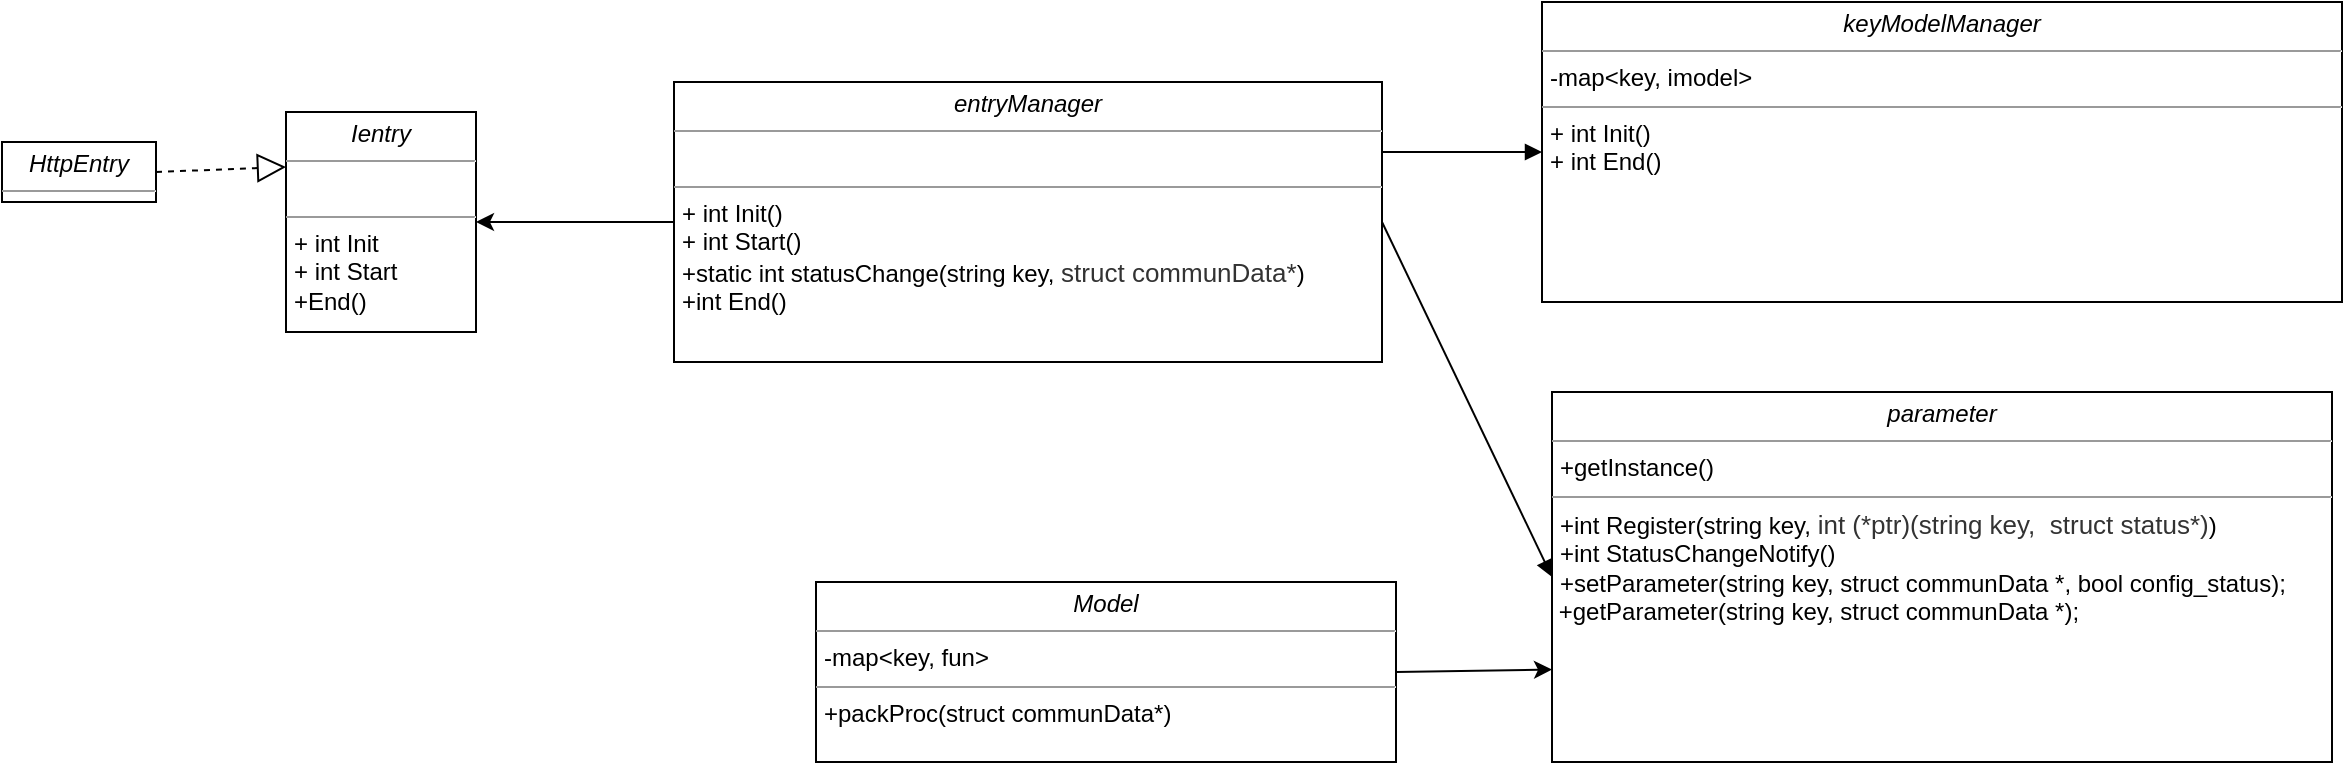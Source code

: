 <mxfile version="11.0.1" type="github"><diagram name="Page-1" id="c4acf3e9-155e-7222-9cf6-157b1a14988f"><mxGraphModel dx="1381" dy="771" grid="1" gridSize="10" guides="1" tooltips="1" connect="1" arrows="1" fold="1" page="1" pageScale="1" pageWidth="850" pageHeight="1100" background="#ffffff" math="0" shadow="0"><root><mxCell id="0"/><mxCell id="1" parent="0"/><mxCell id="OziMw-vRDMhJo8tHJkSu-6" value="&lt;p style=&quot;margin: 4px 0px 0px ; text-align: center&quot;&gt;&lt;i style=&quot;white-space: normal&quot;&gt;&lt;span style=&quot;white-space: nowrap&quot;&gt;parameter&lt;/span&gt;&lt;/i&gt;&lt;br&gt;&lt;/p&gt;&lt;hr size=&quot;1&quot;&gt;&lt;p style=&quot;margin: 0px ; margin-left: 4px&quot;&gt;+getInstance()&lt;/p&gt;&lt;hr size=&quot;1&quot;&gt;&lt;p style=&quot;margin: 0px ; margin-left: 4px&quot;&gt;+int Register(string key,&amp;nbsp;&lt;span style=&quot;color: rgb(51 , 51 , 51) ; font-family: &amp;#34;arial&amp;#34; , &amp;#34;pingfang sc&amp;#34; , &amp;#34;stheiti&amp;#34; , &amp;#34;simsun&amp;#34; , sans-serif ; font-size: 13px ; white-space: normal ; background-color: rgb(255 , 255 , 255)&quot;&gt;int (*ptr)(string key,&amp;nbsp; struct status*)&lt;/span&gt;)&lt;/p&gt;&lt;p style=&quot;margin: 0px ; margin-left: 4px&quot;&gt;+int StatusChangeNotify()&lt;/p&gt;&lt;p style=&quot;margin: 0px ; margin-left: 4px&quot;&gt;+setParameter(string key, struct communData *, bool config_status);&lt;/p&gt;&amp;nbsp;+getParameter(string key, struct communData *);&lt;br&gt;&lt;i style=&quot;text-align: center ; white-space: normal&quot;&gt;&lt;span style=&quot;white-space: nowrap&quot;&gt;&lt;br&gt;&lt;/span&gt;&lt;/i&gt;" style="verticalAlign=top;align=left;overflow=fill;fontSize=12;fontFamily=Helvetica;html=1;rounded=0;shadow=0;comic=0;labelBackgroundColor=none;strokeColor=#000000;strokeWidth=1;fillColor=#ffffff;" parent="1" vertex="1"><mxGeometry x="775" y="215" width="390" height="185" as="geometry"/></mxCell><mxCell id="R5CFJRsWxO-pbgam1DWf-1" value="&lt;p style=&quot;margin: 0px ; margin-top: 4px ; text-align: center&quot;&gt;&lt;i&gt;Ientry&lt;/i&gt;&lt;/p&gt;&lt;hr size=&quot;1&quot;&gt;&lt;p style=&quot;margin: 0px ; margin-left: 4px&quot;&gt;&lt;br&gt;&lt;/p&gt;&lt;hr size=&quot;1&quot;&gt;&lt;p style=&quot;margin: 0px ; margin-left: 4px&quot;&gt;+ int Init&lt;br&gt;+ int Start&lt;/p&gt;&lt;p style=&quot;margin: 0px ; margin-left: 4px&quot;&gt;+End()&lt;/p&gt;" style="verticalAlign=top;align=left;overflow=fill;fontSize=12;fontFamily=Helvetica;html=1;rounded=0;shadow=0;comic=0;labelBackgroundColor=none;strokeColor=#000000;strokeWidth=1;fillColor=#ffffff;" parent="1" vertex="1"><mxGeometry x="142" y="75" width="95" height="110" as="geometry"/></mxCell><mxCell id="R5CFJRsWxO-pbgam1DWf-2" value="&lt;p style=&quot;margin: 0px ; margin-top: 4px ; text-align: center&quot;&gt;&lt;i&gt;HttpEntry&lt;/i&gt;&lt;/p&gt;&lt;hr size=&quot;1&quot;&gt;&lt;p style=&quot;margin: 0px ; margin-left: 4px&quot;&gt;&lt;br&gt;&lt;/p&gt;&lt;hr size=&quot;1&quot;&gt;&lt;p style=&quot;margin: 0px ; margin-left: 4px&quot;&gt;&lt;br&gt;&lt;/p&gt;" style="verticalAlign=top;align=left;overflow=fill;fontSize=12;fontFamily=Helvetica;html=1;rounded=0;shadow=0;comic=0;labelBackgroundColor=none;strokeColor=#000000;strokeWidth=1;fillColor=#ffffff;" parent="1" vertex="1"><mxGeometry y="90" width="77" height="30" as="geometry"/></mxCell><mxCell id="R5CFJRsWxO-pbgam1DWf-3" value="" style="endArrow=block;dashed=1;endFill=0;endSize=12;html=1;entryX=0;entryY=0.25;entryDx=0;entryDy=0;exitX=1;exitY=0.5;exitDx=0;exitDy=0;" parent="1" source="R5CFJRsWxO-pbgam1DWf-2" target="R5CFJRsWxO-pbgam1DWf-1" edge="1"><mxGeometry width="160" relative="1" as="geometry"><mxPoint x="80" y="201" as="sourcePoint"/><mxPoint x="240" y="201" as="targetPoint"/></mxGeometry></mxCell><mxCell id="R5CFJRsWxO-pbgam1DWf-5" value="" style="html=1;verticalAlign=bottom;endArrow=block;entryX=0;entryY=0.5;entryDx=0;entryDy=0;exitX=1;exitY=0.5;exitDx=0;exitDy=0;" parent="1" source="R5CFJRsWxO-pbgam1DWf-6" target="OziMw-vRDMhJo8tHJkSu-6" edge="1"><mxGeometry width="80" relative="1" as="geometry"><mxPoint x="547" y="151" as="sourcePoint"/><mxPoint x="597" y="116" as="targetPoint"/></mxGeometry></mxCell><mxCell id="R5CFJRsWxO-pbgam1DWf-7" style="edgeStyle=orthogonalEdgeStyle;rounded=0;orthogonalLoop=1;jettySize=auto;html=1;exitX=0;exitY=0.5;exitDx=0;exitDy=0;entryX=1;entryY=0.5;entryDx=0;entryDy=0;" parent="1" source="R5CFJRsWxO-pbgam1DWf-6" target="R5CFJRsWxO-pbgam1DWf-1" edge="1"><mxGeometry relative="1" as="geometry"/></mxCell><mxCell id="R5CFJRsWxO-pbgam1DWf-6" value="&lt;p style=&quot;margin: 0px ; margin-top: 4px ; text-align: center&quot;&gt;&lt;i&gt;entryManager&lt;/i&gt;&lt;/p&gt;&lt;hr size=&quot;1&quot;&gt;&lt;p style=&quot;margin: 0px ; margin-left: 4px&quot;&gt;&lt;br&gt;&lt;/p&gt;&lt;hr size=&quot;1&quot;&gt;&lt;p style=&quot;margin: 0px ; margin-left: 4px&quot;&gt;+ int Init()&lt;br&gt;+ int Start()&lt;/p&gt;&lt;p style=&quot;margin: 0px ; margin-left: 4px&quot;&gt;+static int statusChange(string key,&amp;nbsp;&lt;span style=&quot;color: rgb(51 , 51 , 51) ; font-family: &amp;#34;arial&amp;#34; , &amp;#34;pingfang sc&amp;#34; , &amp;#34;stheiti&amp;#34; , &amp;#34;simsun&amp;#34; , sans-serif ; font-size: 13px ; white-space: normal ; background-color: rgb(255 , 255 , 255)&quot;&gt;struct communData*&lt;/span&gt;)&lt;/p&gt;&lt;p style=&quot;margin: 0px ; margin-left: 4px&quot;&gt;+int End()&lt;/p&gt;" style="verticalAlign=top;align=left;overflow=fill;fontSize=12;fontFamily=Helvetica;html=1;rounded=0;shadow=0;comic=0;labelBackgroundColor=none;strokeColor=#000000;strokeWidth=1;fillColor=#ffffff;" parent="1" vertex="1"><mxGeometry x="336" y="60" width="354" height="140" as="geometry"/></mxCell><mxCell id="X5Nl774Sj2NLIS8mtoIW-9" value="&lt;p style=&quot;margin: 0px ; margin-top: 4px ; text-align: center&quot;&gt;&lt;i&gt;keyModelManager&lt;/i&gt;&lt;/p&gt;&lt;hr size=&quot;1&quot;&gt;&lt;p style=&quot;margin: 0px ; margin-left: 4px&quot;&gt;-map&amp;lt;key, imodel&amp;gt;&lt;/p&gt;&lt;hr size=&quot;1&quot;&gt;&lt;p style=&quot;margin: 0px ; margin-left: 4px&quot;&gt;+ int Init()&lt;br&gt;+ int End()&lt;/p&gt;&lt;p style=&quot;margin: 0px ; margin-left: 4px&quot;&gt;&lt;br&gt;&lt;/p&gt;" style="verticalAlign=top;align=left;overflow=fill;fontSize=12;fontFamily=Helvetica;html=1;rounded=0;shadow=0;comic=0;labelBackgroundColor=none;strokeColor=#000000;strokeWidth=1;fillColor=#ffffff;" vertex="1" parent="1"><mxGeometry x="770" y="20" width="400" height="150" as="geometry"/></mxCell><mxCell id="X5Nl774Sj2NLIS8mtoIW-10" value="" style="html=1;verticalAlign=bottom;endArrow=block;entryX=0;entryY=0.5;entryDx=0;entryDy=0;exitX=1;exitY=0.25;exitDx=0;exitDy=0;" edge="1" parent="1" source="R5CFJRsWxO-pbgam1DWf-6" target="X5Nl774Sj2NLIS8mtoIW-9"><mxGeometry width="80" relative="1" as="geometry"><mxPoint x="582" y="350" as="sourcePoint"/><mxPoint x="597" y="365" as="targetPoint"/></mxGeometry></mxCell><mxCell id="X5Nl774Sj2NLIS8mtoIW-14" style="rounded=0;orthogonalLoop=1;jettySize=auto;html=1;exitX=1;exitY=0.5;exitDx=0;exitDy=0;entryX=0;entryY=0.75;entryDx=0;entryDy=0;" edge="1" parent="1" source="X5Nl774Sj2NLIS8mtoIW-13" target="OziMw-vRDMhJo8tHJkSu-6"><mxGeometry relative="1" as="geometry"/></mxCell><mxCell id="X5Nl774Sj2NLIS8mtoIW-13" value="&lt;p style=&quot;margin: 0px ; margin-top: 4px ; text-align: center&quot;&gt;&lt;i&gt;Model&lt;/i&gt;&lt;/p&gt;&lt;hr size=&quot;1&quot;&gt;&lt;p style=&quot;margin: 0px ; margin-left: 4px&quot;&gt;-map&amp;lt;key, fun&amp;gt;&lt;br&gt;&lt;/p&gt;&lt;hr size=&quot;1&quot;&gt;&lt;p style=&quot;margin: 0px ; margin-left: 4px&quot;&gt;+packProc(struct communData*)&lt;/p&gt;" style="verticalAlign=top;align=left;overflow=fill;fontSize=12;fontFamily=Helvetica;html=1;rounded=0;shadow=0;comic=0;labelBackgroundColor=none;strokeColor=#000000;strokeWidth=1;fillColor=#ffffff;" vertex="1" parent="1"><mxGeometry x="407" y="310" width="290" height="90" as="geometry"/></mxCell></root></mxGraphModel></diagram></mxfile>